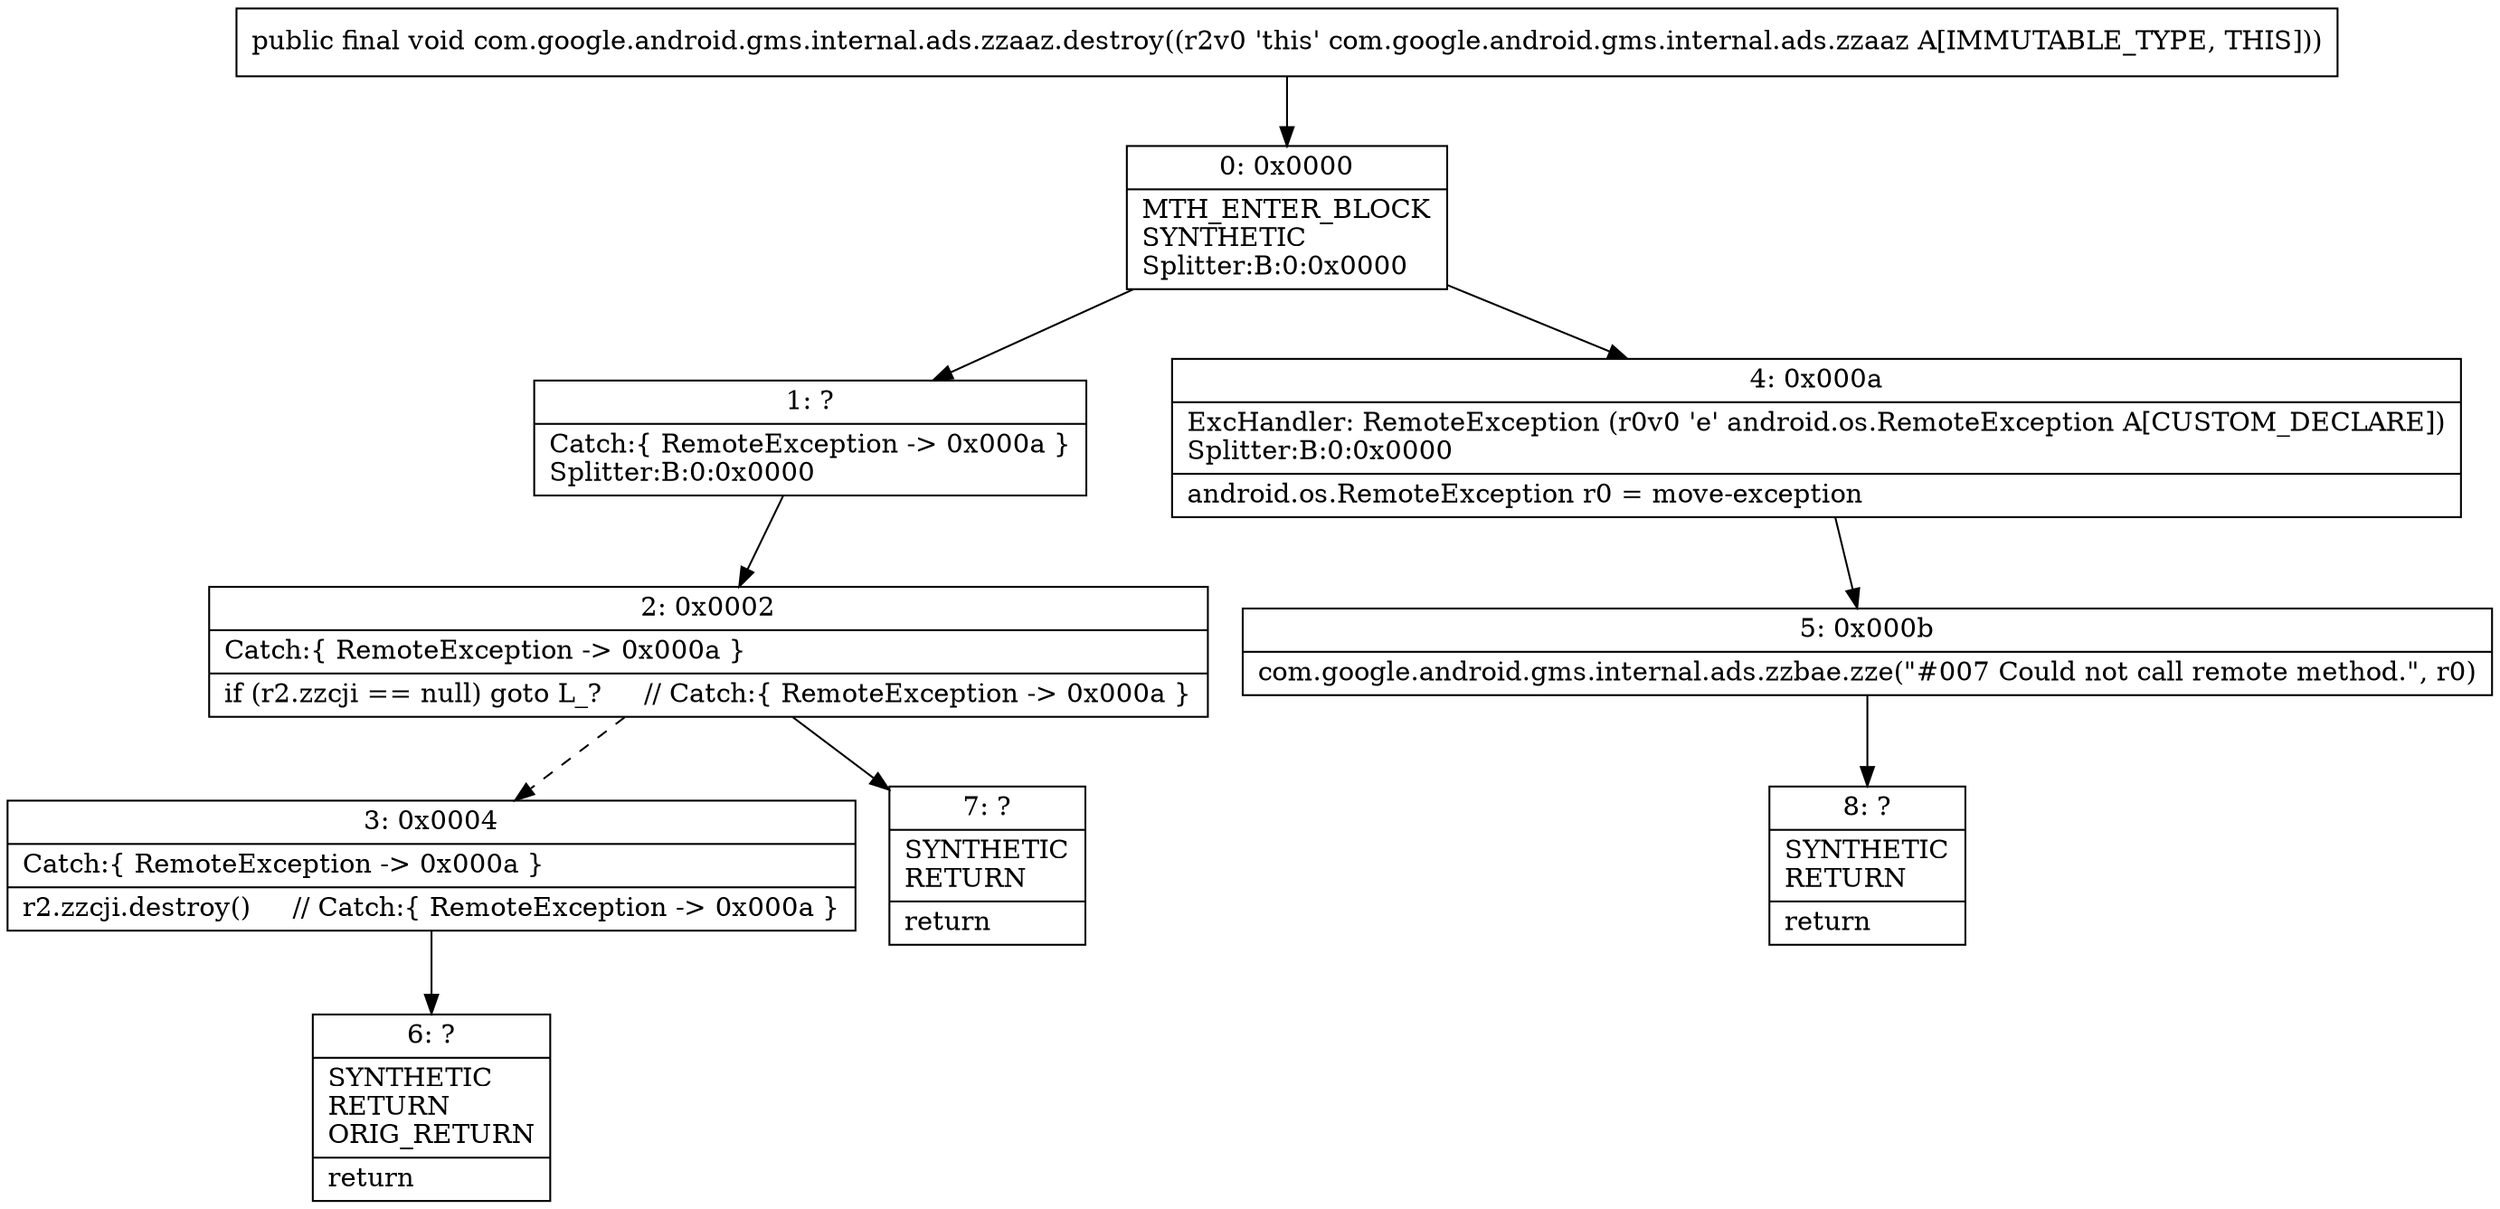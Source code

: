 digraph "CFG forcom.google.android.gms.internal.ads.zzaaz.destroy()V" {
Node_0 [shape=record,label="{0\:\ 0x0000|MTH_ENTER_BLOCK\lSYNTHETIC\lSplitter:B:0:0x0000\l}"];
Node_1 [shape=record,label="{1\:\ ?|Catch:\{ RemoteException \-\> 0x000a \}\lSplitter:B:0:0x0000\l}"];
Node_2 [shape=record,label="{2\:\ 0x0002|Catch:\{ RemoteException \-\> 0x000a \}\l|if (r2.zzcji == null) goto L_?     \/\/ Catch:\{ RemoteException \-\> 0x000a \}\l}"];
Node_3 [shape=record,label="{3\:\ 0x0004|Catch:\{ RemoteException \-\> 0x000a \}\l|r2.zzcji.destroy()     \/\/ Catch:\{ RemoteException \-\> 0x000a \}\l}"];
Node_4 [shape=record,label="{4\:\ 0x000a|ExcHandler: RemoteException (r0v0 'e' android.os.RemoteException A[CUSTOM_DECLARE])\lSplitter:B:0:0x0000\l|android.os.RemoteException r0 = move\-exception\l}"];
Node_5 [shape=record,label="{5\:\ 0x000b|com.google.android.gms.internal.ads.zzbae.zze(\"#007 Could not call remote method.\", r0)\l}"];
Node_6 [shape=record,label="{6\:\ ?|SYNTHETIC\lRETURN\lORIG_RETURN\l|return\l}"];
Node_7 [shape=record,label="{7\:\ ?|SYNTHETIC\lRETURN\l|return\l}"];
Node_8 [shape=record,label="{8\:\ ?|SYNTHETIC\lRETURN\l|return\l}"];
MethodNode[shape=record,label="{public final void com.google.android.gms.internal.ads.zzaaz.destroy((r2v0 'this' com.google.android.gms.internal.ads.zzaaz A[IMMUTABLE_TYPE, THIS])) }"];
MethodNode -> Node_0;
Node_0 -> Node_1;
Node_0 -> Node_4;
Node_1 -> Node_2;
Node_2 -> Node_3[style=dashed];
Node_2 -> Node_7;
Node_3 -> Node_6;
Node_4 -> Node_5;
Node_5 -> Node_8;
}

